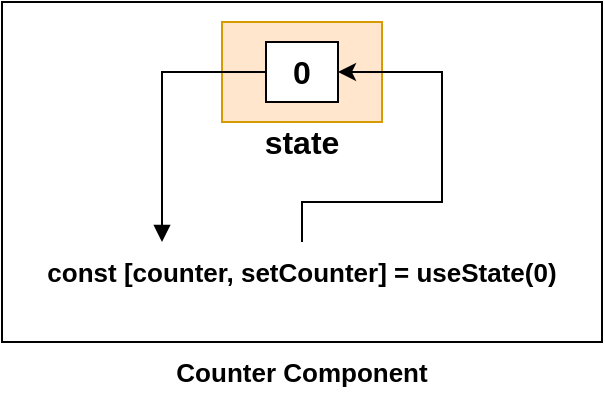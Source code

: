 <mxfile version="21.4.0" type="device" pages="2">
  <diagram name="Page-1" id="k077kNCTHzsM7IGDuLVY">
    <mxGraphModel dx="654" dy="423" grid="1" gridSize="10" guides="1" tooltips="1" connect="1" arrows="1" fold="1" page="1" pageScale="1" pageWidth="827" pageHeight="1169" math="0" shadow="0">
      <root>
        <mxCell id="0" />
        <mxCell id="1" parent="0" />
        <mxCell id="FT22MHgrdqFTlTwyHuJ0-1" value="" style="rounded=0;whiteSpace=wrap;html=1;" vertex="1" parent="1">
          <mxGeometry x="190" y="60" width="300" height="170" as="geometry" />
        </mxCell>
        <mxCell id="FT22MHgrdqFTlTwyHuJ0-2" value="" style="rounded=0;whiteSpace=wrap;html=1;fillColor=#ffe6cc;strokeColor=#d79b00;" vertex="1" parent="1">
          <mxGeometry x="300" y="70" width="80" height="50" as="geometry" />
        </mxCell>
        <mxCell id="FT22MHgrdqFTlTwyHuJ0-3" value="0" style="rounded=0;whiteSpace=wrap;html=1;fontStyle=1;fontSize=16;" vertex="1" parent="1">
          <mxGeometry x="322" y="80" width="36" height="30" as="geometry" />
        </mxCell>
        <mxCell id="FT22MHgrdqFTlTwyHuJ0-4" value="state" style="text;html=1;strokeColor=none;fillColor=none;align=center;verticalAlign=middle;whiteSpace=wrap;rounded=0;fontStyle=1;fontSize=16;" vertex="1" parent="1">
          <mxGeometry x="300" y="120" width="80" height="20" as="geometry" />
        </mxCell>
        <mxCell id="FT22MHgrdqFTlTwyHuJ0-6" style="edgeStyle=orthogonalEdgeStyle;rounded=0;orthogonalLoop=1;jettySize=auto;html=1;entryX=0;entryY=0.5;entryDx=0;entryDy=0;exitX=0.25;exitY=0;exitDx=0;exitDy=0;startArrow=block;startFill=1;endArrow=none;endFill=0;" edge="1" parent="1" source="FT22MHgrdqFTlTwyHuJ0-5" target="FT22MHgrdqFTlTwyHuJ0-3">
          <mxGeometry relative="1" as="geometry">
            <Array as="points">
              <mxPoint x="270" y="95" />
            </Array>
          </mxGeometry>
        </mxCell>
        <mxCell id="FT22MHgrdqFTlTwyHuJ0-7" style="edgeStyle=orthogonalEdgeStyle;rounded=0;orthogonalLoop=1;jettySize=auto;html=1;entryX=1;entryY=0.5;entryDx=0;entryDy=0;" edge="1" parent="1" source="FT22MHgrdqFTlTwyHuJ0-5" target="FT22MHgrdqFTlTwyHuJ0-3">
          <mxGeometry relative="1" as="geometry">
            <Array as="points">
              <mxPoint x="340" y="160" />
              <mxPoint x="410" y="160" />
              <mxPoint x="410" y="95" />
            </Array>
          </mxGeometry>
        </mxCell>
        <mxCell id="FT22MHgrdqFTlTwyHuJ0-5" value="const [counter, setCounter] = useState(0)" style="text;html=1;strokeColor=none;fillColor=none;align=center;verticalAlign=middle;whiteSpace=wrap;rounded=0;fontStyle=1;fontSize=13;" vertex="1" parent="1">
          <mxGeometry x="200" y="180" width="280" height="30" as="geometry" />
        </mxCell>
        <mxCell id="FT22MHgrdqFTlTwyHuJ0-8" value="Counter Component" style="text;html=1;strokeColor=none;fillColor=none;align=center;verticalAlign=middle;whiteSpace=wrap;rounded=0;fontStyle=1;fontSize=13;" vertex="1" parent="1">
          <mxGeometry x="190" y="230" width="300" height="30" as="geometry" />
        </mxCell>
      </root>
    </mxGraphModel>
  </diagram>
  <diagram id="sD0owKcCY9voGTh4PrLn" name="Page-2">
    <mxGraphModel dx="828" dy="535" grid="1" gridSize="10" guides="1" tooltips="1" connect="1" arrows="1" fold="1" page="1" pageScale="1" pageWidth="827" pageHeight="1169" math="0" shadow="0">
      <root>
        <mxCell id="0" />
        <mxCell id="1" parent="0" />
        <mxCell id="IxBfbA9WrTl0M-aOsH35-3" style="edgeStyle=orthogonalEdgeStyle;rounded=0;orthogonalLoop=1;jettySize=auto;html=1;entryX=0;entryY=0.5;entryDx=0;entryDy=0;entryPerimeter=0;" edge="1" parent="1" source="IxBfbA9WrTl0M-aOsH35-1" target="IxBfbA9WrTl0M-aOsH35-2">
          <mxGeometry relative="1" as="geometry" />
        </mxCell>
        <mxCell id="IxBfbA9WrTl0M-aOsH35-1" value="Express Application&lt;br&gt;REST APIs&lt;br style=&quot;font-size: 15px;&quot;&gt;(4000)" style="rounded=0;whiteSpace=wrap;html=1;fontStyle=1;fontSize=15;fillColor=#e1d5e7;strokeColor=#9673a6;" vertex="1" parent="1">
          <mxGeometry x="520" y="150" width="170" height="110" as="geometry" />
        </mxCell>
        <mxCell id="IxBfbA9WrTl0M-aOsH35-2" value="" style="shape=cylinder3;whiteSpace=wrap;html=1;boundedLbl=1;backgroundOutline=1;size=7.0;fillColor=#1ba1e2;fontColor=#ffffff;strokeColor=#006EAF;" vertex="1" parent="1">
          <mxGeometry x="727" y="177.5" width="60" height="55" as="geometry" />
        </mxCell>
        <mxCell id="IxBfbA9WrTl0M-aOsH35-4" value="test_db" style="text;html=1;strokeColor=none;fillColor=none;align=center;verticalAlign=middle;whiteSpace=wrap;rounded=0;fontStyle=1" vertex="1" parent="1">
          <mxGeometry x="727" y="230" width="60" height="30" as="geometry" />
        </mxCell>
        <mxCell id="IxBfbA9WrTl0M-aOsH35-6" style="edgeStyle=orthogonalEdgeStyle;rounded=0;orthogonalLoop=1;jettySize=auto;html=1;entryX=0;entryY=0.464;entryDx=0;entryDy=0;entryPerimeter=0;" edge="1" parent="1" source="IxBfbA9WrTl0M-aOsH35-5" target="IxBfbA9WrTl0M-aOsH35-1">
          <mxGeometry relative="1" as="geometry" />
        </mxCell>
        <mxCell id="IxBfbA9WrTl0M-aOsH35-5" value="network" style="ellipse;shape=cloud;whiteSpace=wrap;html=1;fontStyle=1" vertex="1" parent="1">
          <mxGeometry x="354" y="160.5" width="120" height="80" as="geometry" />
        </mxCell>
        <mxCell id="IxBfbA9WrTl0M-aOsH35-8" style="edgeStyle=orthogonalEdgeStyle;rounded=0;orthogonalLoop=1;jettySize=auto;html=1;entryX=0.07;entryY=0.4;entryDx=0;entryDy=0;entryPerimeter=0;" edge="1" parent="1" source="IxBfbA9WrTl0M-aOsH35-7" target="IxBfbA9WrTl0M-aOsH35-5">
          <mxGeometry relative="1" as="geometry">
            <Array as="points">
              <mxPoint x="240" y="193" />
            </Array>
          </mxGeometry>
        </mxCell>
        <mxCell id="IxBfbA9WrTl0M-aOsH35-7" value="Postman" style="rounded=0;whiteSpace=wrap;html=1;fontStyle=1;fontSize=15;" vertex="1" parent="1">
          <mxGeometry x="190" y="118" width="100" height="42.5" as="geometry" />
        </mxCell>
        <mxCell id="IxBfbA9WrTl0M-aOsH35-10" style="edgeStyle=orthogonalEdgeStyle;rounded=0;orthogonalLoop=1;jettySize=auto;html=1;entryX=0.094;entryY=0.723;entryDx=0;entryDy=0;entryPerimeter=0;" edge="1" parent="1" source="IxBfbA9WrTl0M-aOsH35-9" target="IxBfbA9WrTl0M-aOsH35-5">
          <mxGeometry relative="1" as="geometry">
            <Array as="points">
              <mxPoint x="240" y="218" />
              <mxPoint x="340" y="218" />
            </Array>
          </mxGeometry>
        </mxCell>
        <mxCell id="IxBfbA9WrTl0M-aOsH35-9" value="" style="rounded=0;whiteSpace=wrap;html=1;fontStyle=1;fontSize=15;fillColor=#f5f5f5;strokeColor=#666666;fontColor=#333333;" vertex="1" parent="1">
          <mxGeometry x="155" y="250" width="170" height="170" as="geometry" />
        </mxCell>
        <mxCell id="IxBfbA9WrTl0M-aOsH35-11" value="React App (3000)" style="text;html=1;strokeColor=none;fillColor=none;align=center;verticalAlign=middle;whiteSpace=wrap;rounded=0;fontStyle=1;fontSize=15;" vertex="1" parent="1">
          <mxGeometry x="150" y="420" width="180" height="30" as="geometry" />
        </mxCell>
        <mxCell id="IxBfbA9WrTl0M-aOsH35-12" value="axios" style="rounded=0;whiteSpace=wrap;html=1;fontStyle=1;fontSize=15;fillColor=#dae8fc;strokeColor=#6c8ebf;" vertex="1" parent="1">
          <mxGeometry x="165" y="260" width="150" height="30" as="geometry" />
        </mxCell>
        <mxCell id="IxBfbA9WrTl0M-aOsH35-15" style="edgeStyle=orthogonalEdgeStyle;rounded=0;orthogonalLoop=1;jettySize=auto;html=1;entryX=0.5;entryY=1;entryDx=0;entryDy=0;" edge="1" parent="1" source="IxBfbA9WrTl0M-aOsH35-14" target="IxBfbA9WrTl0M-aOsH35-12">
          <mxGeometry relative="1" as="geometry" />
        </mxCell>
        <mxCell id="IxBfbA9WrTl0M-aOsH35-14" value="Services" style="rounded=0;whiteSpace=wrap;html=1;fontStyle=1;fontSize=15;fillColor=#fff2cc;strokeColor=#d6b656;" vertex="1" parent="1">
          <mxGeometry x="165" y="310" width="150" height="30" as="geometry" />
        </mxCell>
        <mxCell id="IxBfbA9WrTl0M-aOsH35-17" style="edgeStyle=orthogonalEdgeStyle;rounded=0;orthogonalLoop=1;jettySize=auto;html=1;entryX=0.5;entryY=1;entryDx=0;entryDy=0;" edge="1" parent="1" source="IxBfbA9WrTl0M-aOsH35-16" target="IxBfbA9WrTl0M-aOsH35-14">
          <mxGeometry relative="1" as="geometry" />
        </mxCell>
        <mxCell id="IxBfbA9WrTl0M-aOsH35-16" value="Component" style="rounded=0;whiteSpace=wrap;html=1;fontStyle=1;fontSize=15;fillColor=#ffe6cc;strokeColor=#d79b00;" vertex="1" parent="1">
          <mxGeometry x="165" y="360" width="150" height="50" as="geometry" />
        </mxCell>
      </root>
    </mxGraphModel>
  </diagram>
</mxfile>
